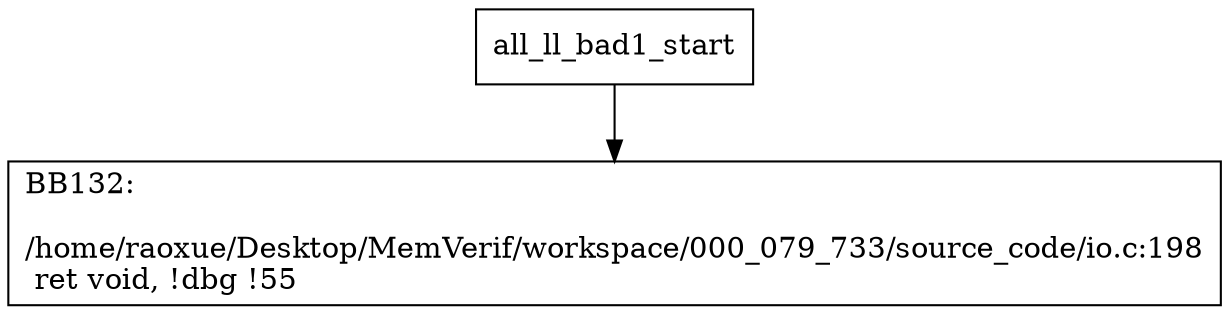 digraph "CFG for'all_ll_bad1' function" {
	BBall_ll_bad1_start[shape=record,label="{all_ll_bad1_start}"];
	BBall_ll_bad1_start-> all_ll_bad1BB132;
	all_ll_bad1BB132 [shape=record, label="{BB132:\l\l/home/raoxue/Desktop/MemVerif/workspace/000_079_733/source_code/io.c:198\l
  ret void, !dbg !55\l
}"];
}
